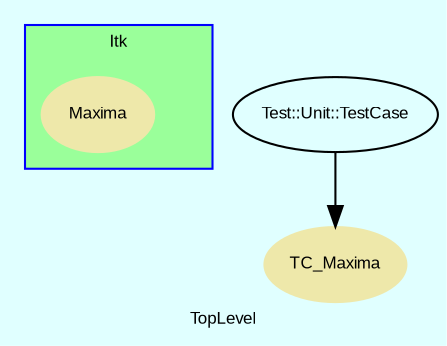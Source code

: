 digraph TopLevel {
    fontname = Arial
    compound = true
    fontsize = 8
    label = "TopLevel"
    bgcolor = lightcyan1
    node [
        fontname = Arial,
        color = black,
        fontsize = 8
    ]

    subgraph cluster_Itk {
        fontname = Arial
        color = blue
        URL = "classes/Itk.html"
        style = filled
        label = "Itk"
        fillcolor = palegreen1
        Itk [
            shape = plaintext,
            height = 0.01,
            width = 0.01,
            label = ""
        ]

        Itk__Maxima [
            shape = ellipse,
            fontcolor = black,
            color = palegoldenrod,
            URL = "classes/Itk/Maxima.html",
            style = filled,
            label = "Maxima"
        ]

    }

    TC_Maxima [
        shape = ellipse,
        fontcolor = black,
        color = palegoldenrod,
        URL = "classes/TC_Maxima.html",
        style = filled,
        label = "TC_Maxima"
    ]

    Test__Unit__TestCase [
        URL = "classes/Test/Unit/TestCase.html",
        label = "Test::Unit::TestCase"
    ]

    Test__Unit__TestCase -> TC_Maxima [

    ]

}

